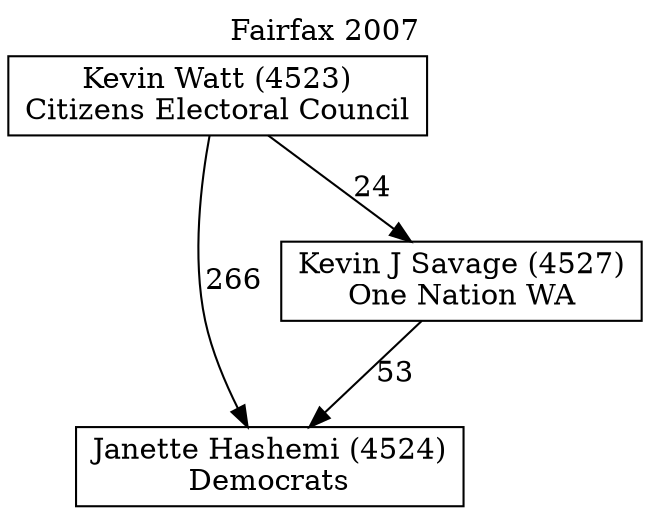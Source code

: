 // House preference flow
digraph "Janette Hashemi (4524)_Fairfax_2007" {
	graph [label="Fairfax 2007" labelloc=t mclimit=10]
	node [shape=box]
	"Janette Hashemi (4524)" [label="Janette Hashemi (4524)
Democrats"]
	"Kevin J Savage (4527)" [label="Kevin J Savage (4527)
One Nation WA"]
	"Kevin Watt (4523)" [label="Kevin Watt (4523)
Citizens Electoral Council"]
	"Kevin J Savage (4527)" -> "Janette Hashemi (4524)" [label=53]
	"Kevin Watt (4523)" -> "Kevin J Savage (4527)" [label=24]
	"Kevin Watt (4523)" -> "Janette Hashemi (4524)" [label=266]
}
